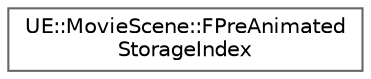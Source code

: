 digraph "Graphical Class Hierarchy"
{
 // INTERACTIVE_SVG=YES
 // LATEX_PDF_SIZE
  bgcolor="transparent";
  edge [fontname=Helvetica,fontsize=10,labelfontname=Helvetica,labelfontsize=10];
  node [fontname=Helvetica,fontsize=10,shape=box,height=0.2,width=0.4];
  rankdir="LR";
  Node0 [id="Node000000",label="UE::MovieScene::FPreAnimated\lStorageIndex",height=0.2,width=0.4,color="grey40", fillcolor="white", style="filled",URL="$d8/df3/structUE_1_1MovieScene_1_1FPreAnimatedStorageIndex.html",tooltip=" "];
}
